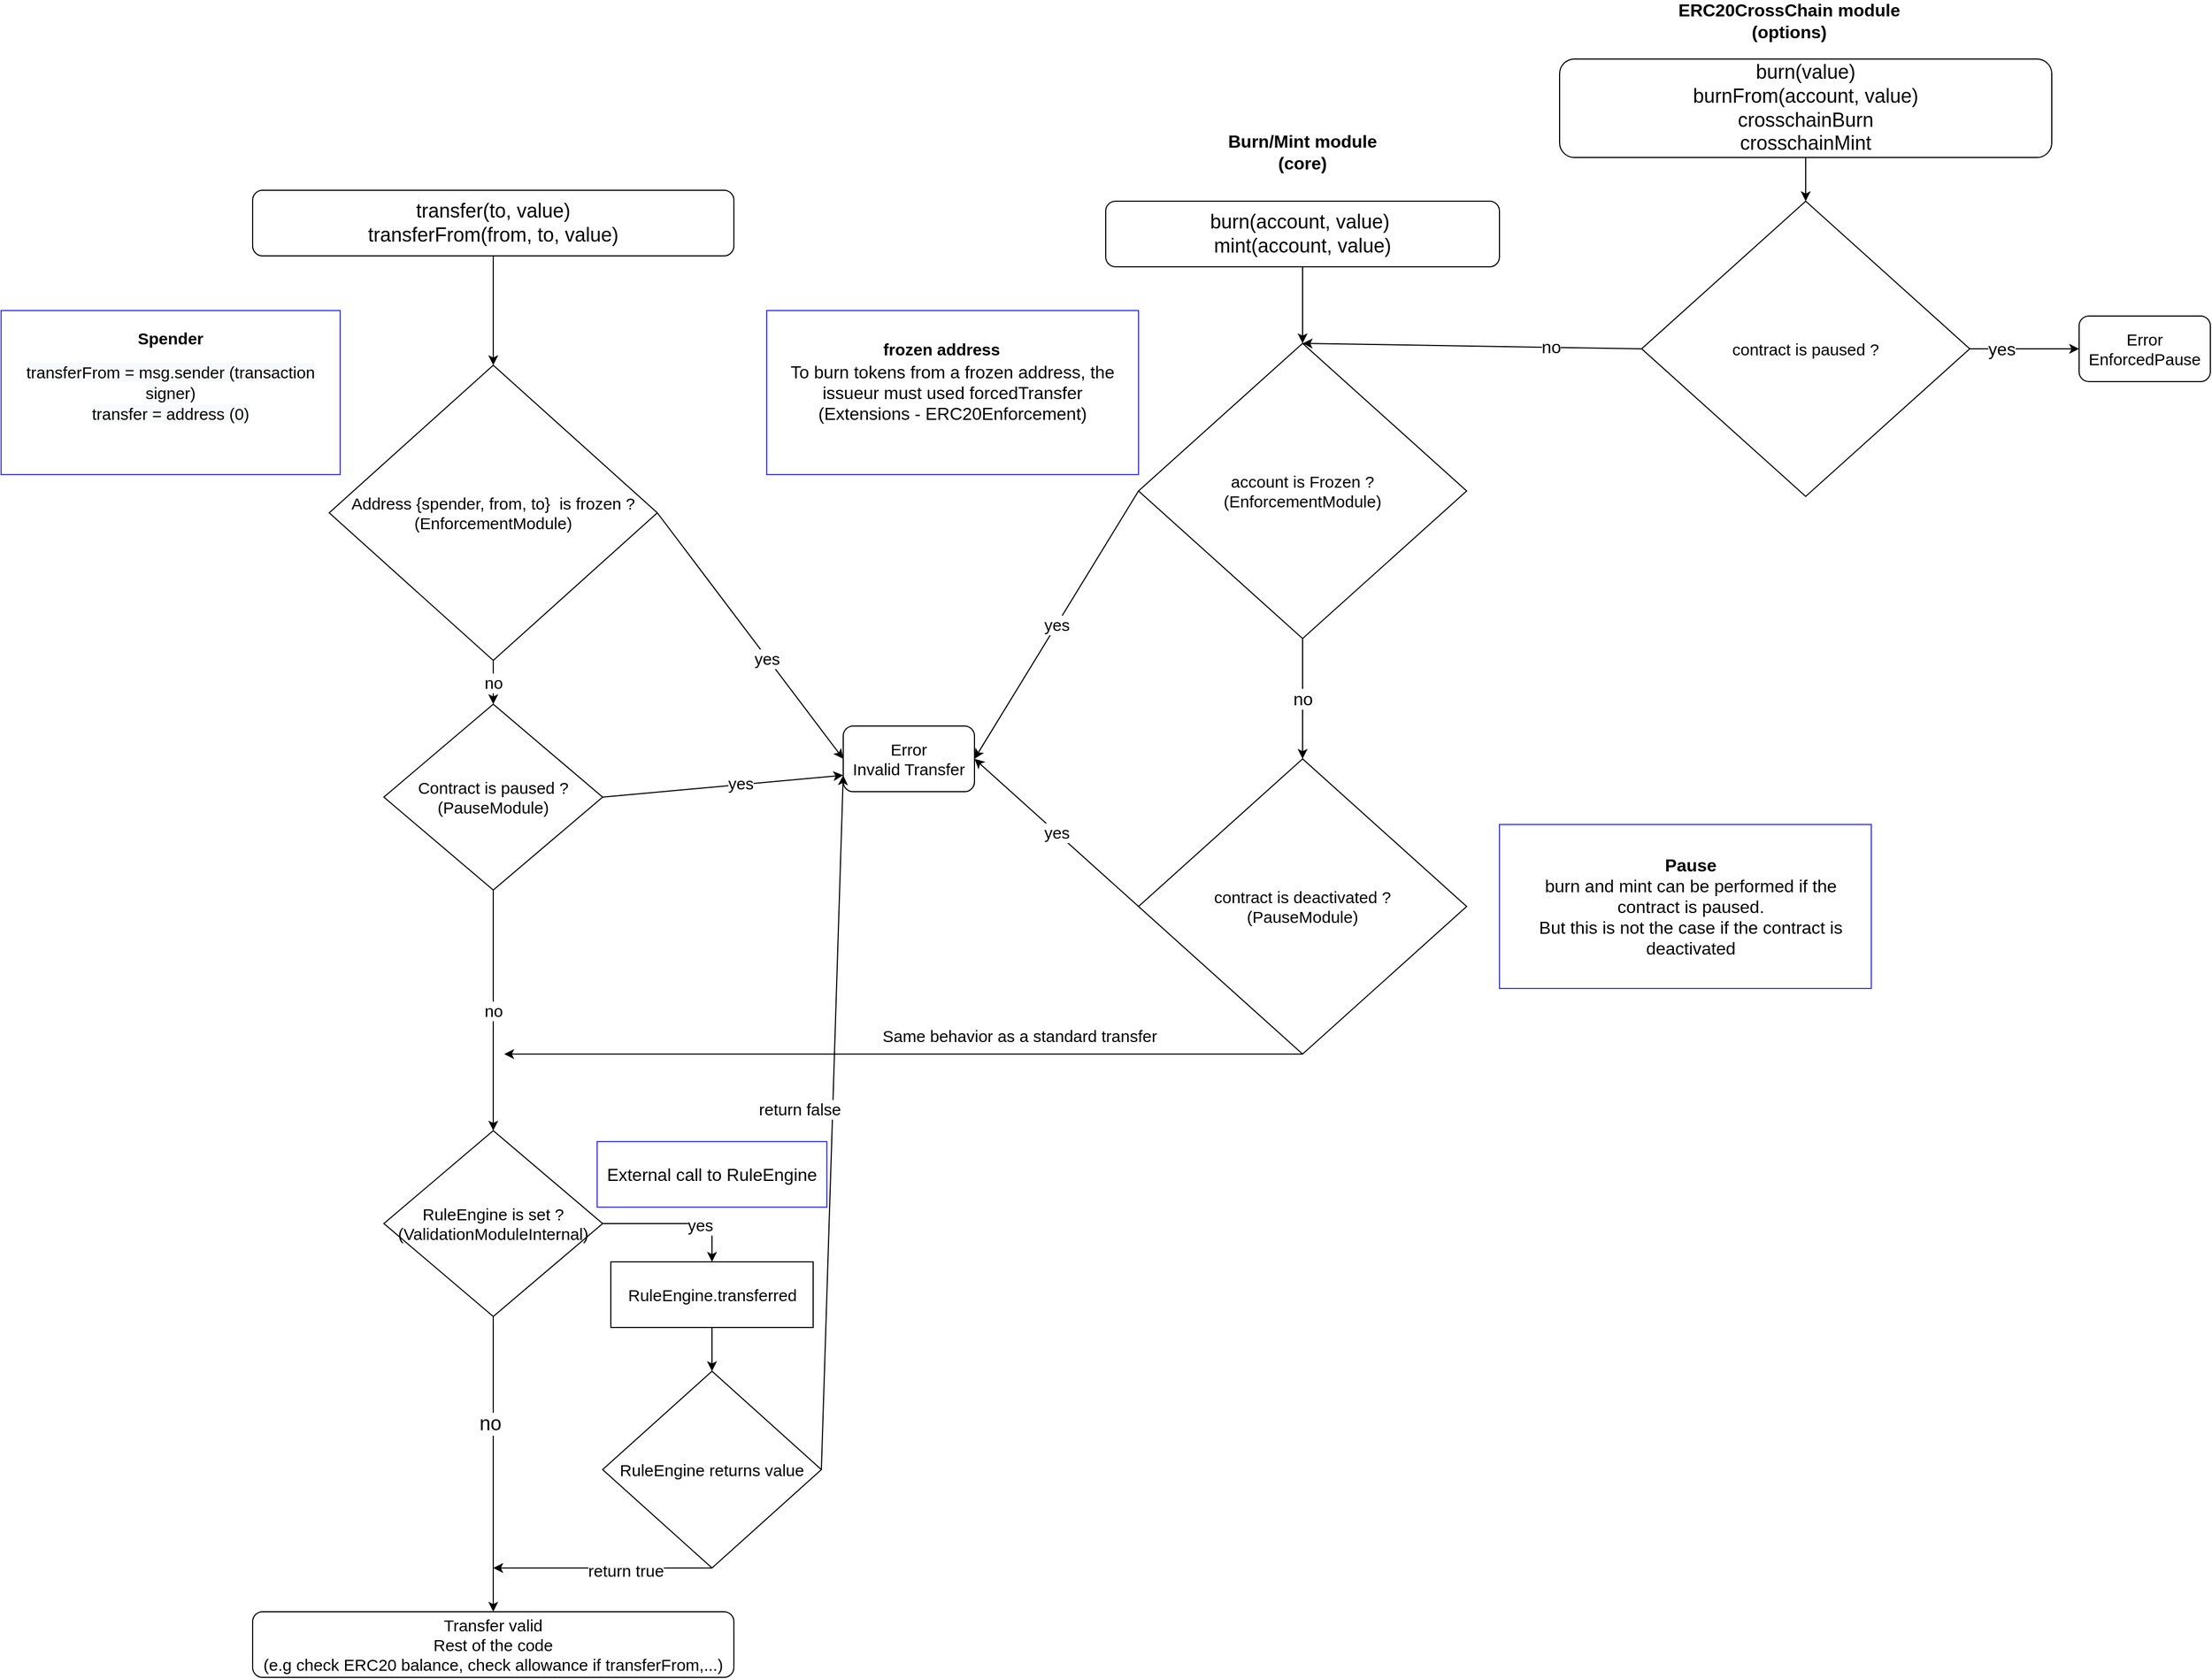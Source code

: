 <mxfile version="20.6.2" type="device"><diagram id="O81pev2r-YwchuugBwGE" name="transfer"><mxGraphModel dx="5180" dy="2830" grid="1" gridSize="10" guides="1" tooltips="1" connect="1" arrows="1" fold="1" page="1" pageScale="1" pageWidth="2336" pageHeight="1654" math="0" shadow="0"><root><mxCell id="0"/><mxCell id="1" parent="0"/><mxCell id="4ZjLoUflqZw3PEklbwYO-1" value="Address {spender, from, to}&amp;nbsp; is frozen ?&lt;br style=&quot;font-size: 15px;&quot;&gt;(EnforcementModule)" style="rhombus;whiteSpace=wrap;html=1;fontSize=15;" vertex="1" parent="1"><mxGeometry x="180" y="190" width="300" height="270" as="geometry"/></mxCell><mxCell id="4ZjLoUflqZw3PEklbwYO-2" value="transfer(to, value)&lt;br style=&quot;font-size: 18px;&quot;&gt;transferFrom(from, to, value)" style="rounded=1;whiteSpace=wrap;html=1;fontSize=18;" vertex="1" parent="1"><mxGeometry x="110" y="30" width="440" height="60" as="geometry"/></mxCell><mxCell id="4ZjLoUflqZw3PEklbwYO-3" value="" style="endArrow=classic;html=1;rounded=0;entryX=0.5;entryY=0;entryDx=0;entryDy=0;exitX=0.5;exitY=1;exitDx=0;exitDy=0;fontSize=15;" edge="1" parent="1" source="4ZjLoUflqZw3PEklbwYO-2" target="4ZjLoUflqZw3PEklbwYO-1"><mxGeometry width="50" height="50" relative="1" as="geometry"><mxPoint x="340" y="130" as="sourcePoint"/><mxPoint x="340" y="130" as="targetPoint"/></mxGeometry></mxCell><mxCell id="4ZjLoUflqZw3PEklbwYO-4" value="Error&lt;br&gt;Invalid Transfer" style="rounded=1;whiteSpace=wrap;html=1;fontSize=15;" vertex="1" parent="1"><mxGeometry x="650" y="520" width="120" height="60" as="geometry"/></mxCell><mxCell id="4ZjLoUflqZw3PEklbwYO-5" value="" style="endArrow=classic;html=1;rounded=0;exitX=1;exitY=0.5;exitDx=0;exitDy=0;entryX=0;entryY=0.5;entryDx=0;entryDy=0;fontSize=15;" edge="1" parent="1" source="4ZjLoUflqZw3PEklbwYO-1" target="4ZjLoUflqZw3PEklbwYO-4"><mxGeometry width="50" height="50" relative="1" as="geometry"><mxPoint x="460" y="340" as="sourcePoint"/><mxPoint x="510" y="290" as="targetPoint"/></mxGeometry></mxCell><mxCell id="4ZjLoUflqZw3PEklbwYO-6" value="yes" style="edgeLabel;html=1;align=center;verticalAlign=middle;resizable=0;points=[];fontSize=15;" vertex="1" connectable="0" parent="4ZjLoUflqZw3PEklbwYO-5"><mxGeometry x="0.179" y="-1" relative="1" as="geometry"><mxPoint as="offset"/></mxGeometry></mxCell><mxCell id="4ZjLoUflqZw3PEklbwYO-7" value="no" style="endArrow=classic;html=1;rounded=0;exitX=0.5;exitY=1;exitDx=0;exitDy=0;fontSize=15;" edge="1" parent="1" source="4ZjLoUflqZw3PEklbwYO-1"><mxGeometry width="50" height="50" relative="1" as="geometry"><mxPoint x="330" y="490" as="sourcePoint"/><mxPoint x="330" y="500" as="targetPoint"/></mxGeometry></mxCell><mxCell id="4ZjLoUflqZw3PEklbwYO-8" value="Contract is paused ?&lt;br style=&quot;font-size: 15px;&quot;&gt;(PauseModule)" style="rhombus;whiteSpace=wrap;html=1;fontSize=15;" vertex="1" parent="1"><mxGeometry x="230" y="500" width="200" height="170" as="geometry"/></mxCell><mxCell id="4ZjLoUflqZw3PEklbwYO-9" value="" style="endArrow=classic;html=1;rounded=0;exitX=1;exitY=0.5;exitDx=0;exitDy=0;entryX=0;entryY=0.75;entryDx=0;entryDy=0;fontSize=15;" edge="1" parent="1" source="4ZjLoUflqZw3PEklbwYO-8" target="4ZjLoUflqZw3PEklbwYO-4"><mxGeometry width="50" height="50" relative="1" as="geometry"><mxPoint x="490" y="570" as="sourcePoint"/><mxPoint x="540" y="520" as="targetPoint"/></mxGeometry></mxCell><mxCell id="4ZjLoUflqZw3PEklbwYO-10" value="yes" style="edgeLabel;html=1;align=center;verticalAlign=middle;resizable=0;points=[];fontSize=15;" vertex="1" connectable="0" parent="4ZjLoUflqZw3PEklbwYO-9"><mxGeometry x="0.141" y="2" relative="1" as="geometry"><mxPoint as="offset"/></mxGeometry></mxCell><mxCell id="4ZjLoUflqZw3PEklbwYO-11" value="RuleEngine is set ?&lt;br&gt;(ValidationModuleInternal)" style="rhombus;whiteSpace=wrap;html=1;fontSize=15;" vertex="1" parent="1"><mxGeometry x="230" y="890" width="200" height="170" as="geometry"/></mxCell><mxCell id="4ZjLoUflqZw3PEklbwYO-12" value="no" style="endArrow=classic;html=1;rounded=0;exitX=0.5;exitY=1;exitDx=0;exitDy=0;entryX=0.5;entryY=0;entryDx=0;entryDy=0;fontSize=15;" edge="1" parent="1" source="4ZjLoUflqZw3PEklbwYO-8" target="4ZjLoUflqZw3PEklbwYO-11"><mxGeometry width="50" height="50" relative="1" as="geometry"><mxPoint x="400" y="750" as="sourcePoint"/><mxPoint x="450" y="700" as="targetPoint"/></mxGeometry></mxCell><mxCell id="4ZjLoUflqZw3PEklbwYO-13" value="" style="endArrow=classic;html=1;rounded=0;exitX=1;exitY=0.5;exitDx=0;exitDy=0;fontSize=15;" edge="1" parent="1" source="4ZjLoUflqZw3PEklbwYO-11"><mxGeometry width="50" height="50" relative="1" as="geometry"><mxPoint x="490" y="1000" as="sourcePoint"/><mxPoint x="530" y="1010" as="targetPoint"/><Array as="points"><mxPoint x="530" y="975"/></Array></mxGeometry></mxCell><mxCell id="4ZjLoUflqZw3PEklbwYO-14" value="yes" style="edgeLabel;html=1;align=center;verticalAlign=middle;resizable=0;points=[];fontSize=15;" vertex="1" connectable="0" parent="4ZjLoUflqZw3PEklbwYO-13"><mxGeometry x="0.315" y="-1" relative="1" as="geometry"><mxPoint as="offset"/></mxGeometry></mxCell><mxCell id="4ZjLoUflqZw3PEklbwYO-17" value="RuleEngine returns value" style="rhombus;whiteSpace=wrap;html=1;fontSize=15;" vertex="1" parent="1"><mxGeometry x="430" y="1110" width="200" height="180" as="geometry"/></mxCell><mxCell id="4ZjLoUflqZw3PEklbwYO-18" value="return false" style="endArrow=classic;html=1;rounded=0;exitX=1;exitY=0.5;exitDx=0;exitDy=0;entryX=0;entryY=0.75;entryDx=0;entryDy=0;fontSize=15;" edge="1" parent="1" source="4ZjLoUflqZw3PEklbwYO-17" target="4ZjLoUflqZw3PEklbwYO-4"><mxGeometry x="0.038" y="30" width="50" height="50" relative="1" as="geometry"><mxPoint x="440" y="990" as="sourcePoint"/><mxPoint x="670" y="1210" as="targetPoint"/><mxPoint as="offset"/></mxGeometry></mxCell><mxCell id="4ZjLoUflqZw3PEklbwYO-19" value="" style="endArrow=classic;html=1;rounded=0;exitX=0.5;exitY=1;exitDx=0;exitDy=0;fontSize=15;" edge="1" parent="1" source="4ZjLoUflqZw3PEklbwYO-17"><mxGeometry width="50" height="50" relative="1" as="geometry"><mxPoint x="200" y="1200" as="sourcePoint"/><mxPoint x="330" y="1290" as="targetPoint"/></mxGeometry></mxCell><mxCell id="4ZjLoUflqZw3PEklbwYO-23" value="return true" style="edgeLabel;html=1;align=center;verticalAlign=middle;resizable=0;points=[];fontSize=15;" vertex="1" connectable="0" parent="4ZjLoUflqZw3PEklbwYO-19"><mxGeometry x="-0.211" y="2" relative="1" as="geometry"><mxPoint as="offset"/></mxGeometry></mxCell><mxCell id="4ZjLoUflqZw3PEklbwYO-21" value="" style="endArrow=classic;html=1;rounded=0;exitX=0.5;exitY=1;exitDx=0;exitDy=0;entryX=0.5;entryY=0;entryDx=0;entryDy=0;fontSize=15;" edge="1" parent="1" source="4ZjLoUflqZw3PEklbwYO-11" target="4ZjLoUflqZw3PEklbwYO-22"><mxGeometry width="50" height="50" relative="1" as="geometry"><mxPoint x="380" y="1140" as="sourcePoint"/><mxPoint x="330" y="1240.0" as="targetPoint"/></mxGeometry></mxCell><mxCell id="4ZjLoUflqZw3PEklbwYO-87" value="no" style="edgeLabel;html=1;align=center;verticalAlign=middle;resizable=0;points=[];fontSize=18;" vertex="1" connectable="0" parent="4ZjLoUflqZw3PEklbwYO-21"><mxGeometry x="-0.274" y="-3" relative="1" as="geometry"><mxPoint as="offset"/></mxGeometry></mxCell><mxCell id="4ZjLoUflqZw3PEklbwYO-22" value="Transfer valid&lt;br style=&quot;font-size: 15px;&quot;&gt;Rest of the code&lt;br style=&quot;font-size: 15px;&quot;&gt;(e.g check ERC20 balance, check allowance if transferFrom,...)" style="rounded=1;whiteSpace=wrap;html=1;fontSize=15;" vertex="1" parent="1"><mxGeometry x="110" y="1330" width="440" height="60" as="geometry"/></mxCell><mxCell id="4ZjLoUflqZw3PEklbwYO-24" value="RuleEngine.transferred" style="rounded=0;whiteSpace=wrap;html=1;fontSize=15;" vertex="1" parent="1"><mxGeometry x="437.5" y="1010" width="185" height="60" as="geometry"/></mxCell><mxCell id="4ZjLoUflqZw3PEklbwYO-25" value="" style="endArrow=classic;html=1;rounded=0;exitX=0.5;exitY=1;exitDx=0;exitDy=0;entryX=0.5;entryY=0;entryDx=0;entryDy=0;fontSize=15;" edge="1" parent="1" source="4ZjLoUflqZw3PEklbwYO-24" target="4ZjLoUflqZw3PEklbwYO-17"><mxGeometry width="50" height="50" relative="1" as="geometry"><mxPoint x="710" y="1120" as="sourcePoint"/><mxPoint x="760" y="1070" as="targetPoint"/></mxGeometry></mxCell><mxCell id="4ZjLoUflqZw3PEklbwYO-36" value="burn(account, value)&amp;nbsp;&lt;br style=&quot;font-size: 18px;&quot;&gt;mint(account, value)" style="rounded=1;whiteSpace=wrap;html=1;fontSize=18;" vertex="1" parent="1"><mxGeometry x="890" y="40" width="360" height="60" as="geometry"/></mxCell><mxCell id="4ZjLoUflqZw3PEklbwYO-37" value="" style="endArrow=classic;html=1;rounded=0;fontSize=15;exitX=0.5;exitY=1;exitDx=0;exitDy=0;" edge="1" parent="1" source="4ZjLoUflqZw3PEklbwYO-36" target="4ZjLoUflqZw3PEklbwYO-38"><mxGeometry width="50" height="50" relative="1" as="geometry"><mxPoint x="880" y="410" as="sourcePoint"/><mxPoint x="1050" y="280" as="targetPoint"/></mxGeometry></mxCell><mxCell id="4ZjLoUflqZw3PEklbwYO-38" value="account is Frozen ?&lt;br&gt;(EnforcementModule)" style="rhombus;whiteSpace=wrap;html=1;fontSize=15;" vertex="1" parent="1"><mxGeometry x="920" y="170" width="300" height="270" as="geometry"/></mxCell><mxCell id="4ZjLoUflqZw3PEklbwYO-40" value="yes" style="endArrow=classic;html=1;rounded=0;fontSize=15;exitX=0;exitY=0.5;exitDx=0;exitDy=0;entryX=1;entryY=0.5;entryDx=0;entryDy=0;" edge="1" parent="1" source="4ZjLoUflqZw3PEklbwYO-38" target="4ZjLoUflqZw3PEklbwYO-4"><mxGeometry width="50" height="50" relative="1" as="geometry"><mxPoint x="1250" y="590" as="sourcePoint"/><mxPoint x="1300" y="540" as="targetPoint"/></mxGeometry></mxCell><mxCell id="4ZjLoUflqZw3PEklbwYO-57" value="" style="endArrow=classic;html=1;rounded=0;fontSize=15;exitX=0.5;exitY=1;exitDx=0;exitDy=0;" edge="1" parent="1" source="4ZjLoUflqZw3PEklbwYO-62"><mxGeometry width="50" height="50" relative="1" as="geometry"><mxPoint x="1050" y="610" as="sourcePoint"/><mxPoint x="340" y="820" as="targetPoint"/></mxGeometry></mxCell><mxCell id="4ZjLoUflqZw3PEklbwYO-58" value="Same behavior as a standard transfer" style="edgeLabel;html=1;align=center;verticalAlign=middle;resizable=0;points=[];fontSize=15;" vertex="1" connectable="0" parent="4ZjLoUflqZw3PEklbwYO-57"><mxGeometry x="-0.411" y="2" relative="1" as="geometry"><mxPoint x="-44" y="-19" as="offset"/></mxGeometry></mxCell><mxCell id="4ZjLoUflqZw3PEklbwYO-62" value="contract is deactivated ?&lt;br&gt;(PauseModule)" style="rhombus;whiteSpace=wrap;html=1;fontSize=15;" vertex="1" parent="1"><mxGeometry x="920" y="550" width="300" height="270" as="geometry"/></mxCell><mxCell id="4ZjLoUflqZw3PEklbwYO-63" value="yes" style="endArrow=classic;html=1;rounded=0;fontSize=15;exitX=0;exitY=0.5;exitDx=0;exitDy=0;" edge="1" parent="1" source="4ZjLoUflqZw3PEklbwYO-62"><mxGeometry width="50" height="50" relative="1" as="geometry"><mxPoint x="930" y="445" as="sourcePoint"/><mxPoint x="770" y="550" as="targetPoint"/></mxGeometry></mxCell><mxCell id="4ZjLoUflqZw3PEklbwYO-64" value="no" style="endArrow=classic;html=1;rounded=0;fontSize=16;exitX=0.5;exitY=1;exitDx=0;exitDy=0;entryX=0.5;entryY=0;entryDx=0;entryDy=0;" edge="1" parent="1" source="4ZjLoUflqZw3PEklbwYO-38" target="4ZjLoUflqZw3PEklbwYO-62"><mxGeometry width="50" height="50" relative="1" as="geometry"><mxPoint x="1270" y="530" as="sourcePoint"/><mxPoint x="1320" y="480" as="targetPoint"/></mxGeometry></mxCell><mxCell id="4ZjLoUflqZw3PEklbwYO-66" value="&lt;span style=&quot;color: rgb(0, 0, 0); font-family: Helvetica; font-size: 15px; font-style: normal; font-variant-ligatures: normal; font-variant-caps: normal; font-weight: 400; letter-spacing: normal; orphans: 2; text-align: center; text-indent: 0px; text-transform: none; widows: 2; word-spacing: 0px; -webkit-text-stroke-width: 0px; background-color: rgb(248, 249, 250); text-decoration-thickness: initial; text-decoration-style: initial; text-decoration-color: initial;&quot;&gt;transferFrom = msg.sender (transaction signer)&lt;/span&gt;&lt;br style=&quot;color: rgb(0, 0, 0); font-family: Helvetica; font-size: 15px; font-style: normal; font-variant-ligatures: normal; font-variant-caps: normal; font-weight: 400; letter-spacing: normal; orphans: 2; text-align: center; text-indent: 0px; text-transform: none; widows: 2; word-spacing: 0px; -webkit-text-stroke-width: 0px; background-color: rgb(248, 249, 250); text-decoration-thickness: initial; text-decoration-style: initial; text-decoration-color: initial;&quot;&gt;&lt;span style=&quot;color: rgb(0, 0, 0); font-family: Helvetica; font-size: 15px; font-style: normal; font-variant-ligatures: normal; font-variant-caps: normal; font-weight: 400; letter-spacing: normal; orphans: 2; text-align: center; text-indent: 0px; text-transform: none; widows: 2; word-spacing: 0px; -webkit-text-stroke-width: 0px; background-color: rgb(248, 249, 250); text-decoration-thickness: initial; text-decoration-style: initial; text-decoration-color: initial;&quot;&gt;transfer = address (0)&lt;/span&gt;" style="rounded=0;whiteSpace=wrap;html=1;fontSize=16;strokeColor=#3333FF;" vertex="1" parent="1"><mxGeometry x="-120" y="140" width="310" height="150" as="geometry"/></mxCell><mxCell id="4ZjLoUflqZw3PEklbwYO-30" value="Spender" style="text;html=1;strokeColor=none;fillColor=none;align=center;verticalAlign=middle;whiteSpace=wrap;rounded=0;fontStyle=1;fontSize=15;" vertex="1" parent="1"><mxGeometry x="-60" y="150" width="190" height="30" as="geometry"/></mxCell><mxCell id="4ZjLoUflqZw3PEklbwYO-67" value="To burn tokens from a frozen address, the issueur must used forcedTransfer&lt;br&gt;(Extensions - ERC20Enforcement)" style="rounded=0;whiteSpace=wrap;html=1;strokeColor=#3333FF;fontSize=16;" vertex="1" parent="1"><mxGeometry x="580" y="140" width="340" height="150" as="geometry"/></mxCell><mxCell id="4ZjLoUflqZw3PEklbwYO-59" value="frozen address" style="text;html=1;strokeColor=none;fillColor=none;align=center;verticalAlign=middle;whiteSpace=wrap;rounded=0;fontSize=15;fontStyle=1" vertex="1" parent="1"><mxGeometry x="640" y="160" width="200" height="30" as="geometry"/></mxCell><mxCell id="4ZjLoUflqZw3PEklbwYO-69" value="" style="rounded=0;whiteSpace=wrap;html=1;strokeColor=#3333FF;fontSize=16;" vertex="1" parent="1"><mxGeometry x="1250" y="610" width="340" height="150" as="geometry"/></mxCell><mxCell id="4ZjLoUflqZw3PEklbwYO-70" value="&lt;b&gt;Pause&lt;br&gt;&lt;/b&gt;burn and mint can be performed if the contract is paused.&lt;br&gt;But this is not the case if the contract is deactivated" style="text;html=1;strokeColor=none;fillColor=none;align=center;verticalAlign=middle;whiteSpace=wrap;rounded=0;fontSize=16;" vertex="1" parent="1"><mxGeometry x="1280" y="633.5" width="290" height="103" as="geometry"/></mxCell><mxCell id="4ZjLoUflqZw3PEklbwYO-72" value="External call to RuleEngine" style="rounded=0;whiteSpace=wrap;html=1;strokeColor=#3333FF;fontSize=16;" vertex="1" parent="1"><mxGeometry x="425" y="900" width="210" height="60" as="geometry"/></mxCell><mxCell id="4ZjLoUflqZw3PEklbwYO-75" value="burn(value)&lt;br&gt;burnFrom(account, value)&lt;br style=&quot;font-size: 18px;&quot;&gt;crosschainBurn&lt;br style=&quot;font-size: 18px;&quot;&gt;crosschainMint" style="rounded=1;whiteSpace=wrap;html=1;fontSize=18;" vertex="1" parent="1"><mxGeometry x="1305" y="-90" width="450" height="90" as="geometry"/></mxCell><mxCell id="4ZjLoUflqZw3PEklbwYO-76" value="Burn/Mint module (core)" style="text;html=1;strokeColor=none;fillColor=none;align=center;verticalAlign=middle;whiteSpace=wrap;rounded=0;fontSize=16;fontStyle=1" vertex="1" parent="1"><mxGeometry x="995" y="-20" width="150" height="30" as="geometry"/></mxCell><mxCell id="4ZjLoUflqZw3PEklbwYO-77" value="ERC20CrossChain module&lt;br&gt;(options)" style="text;html=1;strokeColor=none;fillColor=none;align=center;verticalAlign=middle;whiteSpace=wrap;rounded=0;fontSize=16;fontStyle=1" vertex="1" parent="1"><mxGeometry x="1400" y="-140" width="230" height="30" as="geometry"/></mxCell><mxCell id="4ZjLoUflqZw3PEklbwYO-78" value="contract is paused ?" style="rhombus;whiteSpace=wrap;html=1;fontSize=15;" vertex="1" parent="1"><mxGeometry x="1380" y="40" width="300" height="270" as="geometry"/></mxCell><mxCell id="4ZjLoUflqZw3PEklbwYO-79" value="" style="endArrow=classic;html=1;rounded=0;fontSize=16;exitX=1;exitY=0.5;exitDx=0;exitDy=0;entryX=0;entryY=0.5;entryDx=0;entryDy=0;" edge="1" parent="1" source="4ZjLoUflqZw3PEklbwYO-78" target="4ZjLoUflqZw3PEklbwYO-82"><mxGeometry width="50" height="50" relative="1" as="geometry"><mxPoint x="1210" y="530" as="sourcePoint"/><mxPoint x="1670" y="460" as="targetPoint"/></mxGeometry></mxCell><mxCell id="4ZjLoUflqZw3PEklbwYO-83" value="yes" style="edgeLabel;html=1;align=center;verticalAlign=middle;resizable=0;points=[];fontSize=16;" vertex="1" connectable="0" parent="4ZjLoUflqZw3PEklbwYO-79"><mxGeometry x="-0.4" relative="1" as="geometry"><mxPoint x="-1" as="offset"/></mxGeometry></mxCell><mxCell id="4ZjLoUflqZw3PEklbwYO-82" value="Error&lt;br&gt;EnforcedPause" style="rounded=1;whiteSpace=wrap;html=1;fontSize=15;" vertex="1" parent="1"><mxGeometry x="1780" y="145" width="120" height="60" as="geometry"/></mxCell><mxCell id="4ZjLoUflqZw3PEklbwYO-84" value="" style="endArrow=classic;html=1;rounded=0;fontSize=16;exitX=0;exitY=0.5;exitDx=0;exitDy=0;entryX=0.5;entryY=0;entryDx=0;entryDy=0;" edge="1" parent="1" source="4ZjLoUflqZw3PEklbwYO-78" target="4ZjLoUflqZw3PEklbwYO-38"><mxGeometry width="50" height="50" relative="1" as="geometry"><mxPoint x="1260" y="370" as="sourcePoint"/><mxPoint x="1310" y="320" as="targetPoint"/></mxGeometry></mxCell><mxCell id="4ZjLoUflqZw3PEklbwYO-85" value="no" style="edgeLabel;html=1;align=center;verticalAlign=middle;resizable=0;points=[];fontSize=16;" vertex="1" connectable="0" parent="4ZjLoUflqZw3PEklbwYO-84"><mxGeometry x="-0.462" y="-1" relative="1" as="geometry"><mxPoint as="offset"/></mxGeometry></mxCell><mxCell id="4ZjLoUflqZw3PEklbwYO-86" value="" style="endArrow=classic;html=1;rounded=0;fontSize=16;exitX=0.5;exitY=1;exitDx=0;exitDy=0;entryX=0.5;entryY=0;entryDx=0;entryDy=0;" edge="1" parent="1" source="4ZjLoUflqZw3PEklbwYO-75" target="4ZjLoUflqZw3PEklbwYO-78"><mxGeometry width="50" height="50" relative="1" as="geometry"><mxPoint x="1680" y="100" as="sourcePoint"/><mxPoint x="1730" y="50" as="targetPoint"/></mxGeometry></mxCell></root></mxGraphModel></diagram></mxfile>